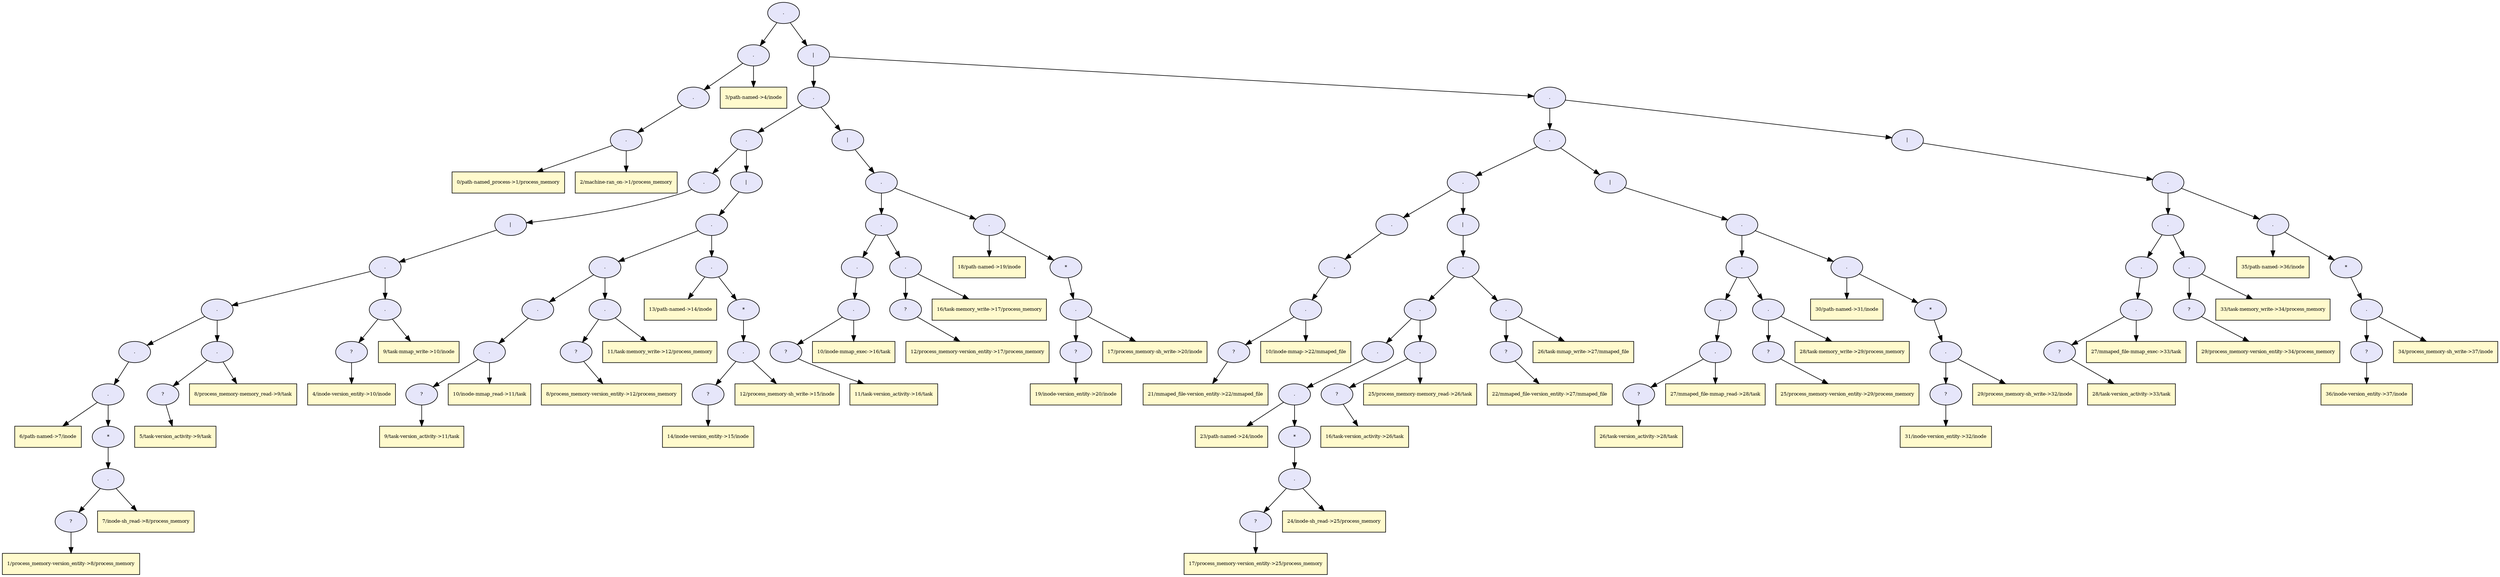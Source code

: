 digraph RGL__DirectedAdjacencyGraph {133[fontsize = 8,label = ".",shape = ellipse, fillcolor="#e6e6fa", style = filled]

133 -> 5[fontsize = 8, color="#000000"]

5[fontsize = 8,label = ".",shape = ellipse, fillcolor="#e6e6fa", style = filled]

5 -> 3[fontsize = 8, color="#000000"]

3[fontsize = 8,label = ".",shape = ellipse, fillcolor="#e6e6fa", style = filled]

3 -> 2[fontsize = 8, color="#000000"]

2[fontsize = 8,label = ".",shape = ellipse, fillcolor="#e6e6fa", style = filled]

2 -> 0[fontsize = 8, color="#000000"]

0[fontsize = 8,label = "0/path-named_process->1/process_memory",shape = rectangle, fillcolor="#fffacd", style = filled]

2 -> 1[fontsize = 8, color="#000000"]

1[fontsize = 8,label = "2/machine-ran_on->1/process_memory",shape = rectangle, fillcolor="#fffacd", style = filled]

5 -> 4[fontsize = 8, color="#000000"]

4[fontsize = 8,label = "3/path-named->4/inode",shape = rectangle, fillcolor="#fffacd", style = filled]

133 -> 132[fontsize = 8, color="#000000"]

132[fontsize = 8,label = "|",shape = ellipse, fillcolor="#e6e6fa", style = filled]

132 -> 65[fontsize = 8, color="#000000"]

65[fontsize = 8,label = ".",shape = ellipse, fillcolor="#e6e6fa", style = filled]

65 -> 45[fontsize = 8, color="#000000"]

45[fontsize = 8,label = ".",shape = ellipse, fillcolor="#e6e6fa", style = filled]

45 -> 25[fontsize = 8, color="#000000"]

25[fontsize = 8,label = ".",shape = ellipse, fillcolor="#e6e6fa", style = filled]

25 -> 24[fontsize = 8, color="#000000"]

24[fontsize = 8,label = "|",shape = ellipse, fillcolor="#e6e6fa", style = filled]

24 -> 23[fontsize = 8, color="#000000"]

23[fontsize = 8,label = ".",shape = ellipse, fillcolor="#e6e6fa", style = filled]

23 -> 18[fontsize = 8, color="#000000"]

18[fontsize = 8,label = ".",shape = ellipse, fillcolor="#e6e6fa", style = filled]

18 -> 13[fontsize = 8, color="#000000"]

13[fontsize = 8,label = ".",shape = ellipse, fillcolor="#e6e6fa", style = filled]

13 -> 12[fontsize = 8, color="#000000"]

12[fontsize = 8,label = ".",shape = ellipse, fillcolor="#e6e6fa", style = filled]

12 -> 6[fontsize = 8, color="#000000"]

6[fontsize = 8,label = "6/path-named->7/inode",shape = rectangle, fillcolor="#fffacd", style = filled]

12 -> 11[fontsize = 8, color="#000000"]

11[fontsize = 8,label = "*",shape = ellipse, fillcolor="#e6e6fa", style = filled]

11 -> 10[fontsize = 8, color="#000000"]

10[fontsize = 8,label = ".",shape = ellipse, fillcolor="#e6e6fa", style = filled]

10 -> 8[fontsize = 8, color="#000000"]

8[fontsize = 8,label = "?",shape = ellipse, fillcolor="#e6e6fa", style = filled]

8 -> 7[fontsize = 8, color="#000000"]

7[fontsize = 8,label = "1/process_memory-version_entity->8/process_memory",shape = rectangle, fillcolor="#fffacd", style = filled]

10 -> 9[fontsize = 8, color="#000000"]

9[fontsize = 8,label = "7/inode-sh_read->8/process_memory",shape = rectangle, fillcolor="#fffacd", style = filled]

18 -> 17[fontsize = 8, color="#000000"]

17[fontsize = 8,label = ".",shape = ellipse, fillcolor="#e6e6fa", style = filled]

17 -> 15[fontsize = 8, color="#000000"]

15[fontsize = 8,label = "?",shape = ellipse, fillcolor="#e6e6fa", style = filled]

15 -> 14[fontsize = 8, color="#000000"]

14[fontsize = 8,label = "5/task-version_activity->9/task",shape = rectangle, fillcolor="#fffacd", style = filled]

17 -> 16[fontsize = 8, color="#000000"]

16[fontsize = 8,label = "8/process_memory-memory_read->9/task",shape = rectangle, fillcolor="#fffacd", style = filled]

23 -> 22[fontsize = 8, color="#000000"]

22[fontsize = 8,label = ".",shape = ellipse, fillcolor="#e6e6fa", style = filled]

22 -> 20[fontsize = 8, color="#000000"]

20[fontsize = 8,label = "?",shape = ellipse, fillcolor="#e6e6fa", style = filled]

20 -> 19[fontsize = 8, color="#000000"]

19[fontsize = 8,label = "4/inode-version_entity->10/inode",shape = rectangle, fillcolor="#fffacd", style = filled]

22 -> 21[fontsize = 8, color="#000000"]

21[fontsize = 8,label = "9/task-mmap_write->10/inode",shape = rectangle, fillcolor="#fffacd", style = filled]

45 -> 44[fontsize = 8, color="#000000"]

44[fontsize = 8,label = "|",shape = ellipse, fillcolor="#e6e6fa", style = filled]

44 -> 43[fontsize = 8, color="#000000"]

43[fontsize = 8,label = ".",shape = ellipse, fillcolor="#e6e6fa", style = filled]

43 -> 35[fontsize = 8, color="#000000"]

35[fontsize = 8,label = ".",shape = ellipse, fillcolor="#e6e6fa", style = filled]

35 -> 30[fontsize = 8, color="#000000"]

30[fontsize = 8,label = ".",shape = ellipse, fillcolor="#e6e6fa", style = filled]

30 -> 29[fontsize = 8, color="#000000"]

29[fontsize = 8,label = ".",shape = ellipse, fillcolor="#e6e6fa", style = filled]

29 -> 27[fontsize = 8, color="#000000"]

27[fontsize = 8,label = "?",shape = ellipse, fillcolor="#e6e6fa", style = filled]

27 -> 26[fontsize = 8, color="#000000"]

26[fontsize = 8,label = "9/task-version_activity->11/task",shape = rectangle, fillcolor="#fffacd", style = filled]

29 -> 28[fontsize = 8, color="#000000"]

28[fontsize = 8,label = "10/inode-mmap_read->11/task",shape = rectangle, fillcolor="#fffacd", style = filled]

35 -> 34[fontsize = 8, color="#000000"]

34[fontsize = 8,label = ".",shape = ellipse, fillcolor="#e6e6fa", style = filled]

34 -> 32[fontsize = 8, color="#000000"]

32[fontsize = 8,label = "?",shape = ellipse, fillcolor="#e6e6fa", style = filled]

32 -> 31[fontsize = 8, color="#000000"]

31[fontsize = 8,label = "8/process_memory-version_entity->12/process_memory",shape = rectangle, fillcolor="#fffacd", style = filled]

34 -> 33[fontsize = 8, color="#000000"]

33[fontsize = 8,label = "11/task-memory_write->12/process_memory",shape = rectangle, fillcolor="#fffacd", style = filled]

43 -> 42[fontsize = 8, color="#000000"]

42[fontsize = 8,label = ".",shape = ellipse, fillcolor="#e6e6fa", style = filled]

42 -> 36[fontsize = 8, color="#000000"]

36[fontsize = 8,label = "13/path-named->14/inode",shape = rectangle, fillcolor="#fffacd", style = filled]

42 -> 41[fontsize = 8, color="#000000"]

41[fontsize = 8,label = "*",shape = ellipse, fillcolor="#e6e6fa", style = filled]

41 -> 40[fontsize = 8, color="#000000"]

40[fontsize = 8,label = ".",shape = ellipse, fillcolor="#e6e6fa", style = filled]

40 -> 38[fontsize = 8, color="#000000"]

38[fontsize = 8,label = "?",shape = ellipse, fillcolor="#e6e6fa", style = filled]

38 -> 37[fontsize = 8, color="#000000"]

37[fontsize = 8,label = "14/inode-version_entity->15/inode",shape = rectangle, fillcolor="#fffacd", style = filled]

40 -> 39[fontsize = 8, color="#000000"]

39[fontsize = 8,label = "12/process_memory-sh_write->15/inode",shape = rectangle, fillcolor="#fffacd", style = filled]

65 -> 64[fontsize = 8, color="#000000"]

64[fontsize = 8,label = "|",shape = ellipse, fillcolor="#e6e6fa", style = filled]

64 -> 63[fontsize = 8, color="#000000"]

63[fontsize = 8,label = ".",shape = ellipse, fillcolor="#e6e6fa", style = filled]

63 -> 55[fontsize = 8, color="#000000"]

55[fontsize = 8,label = ".",shape = ellipse, fillcolor="#e6e6fa", style = filled]

55 -> 50[fontsize = 8, color="#000000"]

50[fontsize = 8,label = ".",shape = ellipse, fillcolor="#e6e6fa", style = filled]

50 -> 49[fontsize = 8, color="#000000"]

49[fontsize = 8,label = ".",shape = ellipse, fillcolor="#e6e6fa", style = filled]

49 -> 47[fontsize = 8, color="#000000"]

47[fontsize = 8,label = "?",shape = ellipse, fillcolor="#e6e6fa", style = filled]

47 -> 46[fontsize = 8, color="#000000"]

46[fontsize = 8,label = "11/task-version_activity->16/task",shape = rectangle, fillcolor="#fffacd", style = filled]

49 -> 48[fontsize = 8, color="#000000"]

48[fontsize = 8,label = "10/inode-mmap_exec->16/task",shape = rectangle, fillcolor="#fffacd", style = filled]

55 -> 54[fontsize = 8, color="#000000"]

54[fontsize = 8,label = ".",shape = ellipse, fillcolor="#e6e6fa", style = filled]

54 -> 52[fontsize = 8, color="#000000"]

52[fontsize = 8,label = "?",shape = ellipse, fillcolor="#e6e6fa", style = filled]

52 -> 51[fontsize = 8, color="#000000"]

51[fontsize = 8,label = "12/process_memory-version_entity->17/process_memory",shape = rectangle, fillcolor="#fffacd", style = filled]

54 -> 53[fontsize = 8, color="#000000"]

53[fontsize = 8,label = "16/task-memory_write->17/process_memory",shape = rectangle, fillcolor="#fffacd", style = filled]

63 -> 62[fontsize = 8, color="#000000"]

62[fontsize = 8,label = ".",shape = ellipse, fillcolor="#e6e6fa", style = filled]

62 -> 56[fontsize = 8, color="#000000"]

56[fontsize = 8,label = "18/path-named->19/inode",shape = rectangle, fillcolor="#fffacd", style = filled]

62 -> 61[fontsize = 8, color="#000000"]

61[fontsize = 8,label = "*",shape = ellipse, fillcolor="#e6e6fa", style = filled]

61 -> 60[fontsize = 8, color="#000000"]

60[fontsize = 8,label = ".",shape = ellipse, fillcolor="#e6e6fa", style = filled]

60 -> 58[fontsize = 8, color="#000000"]

58[fontsize = 8,label = "?",shape = ellipse, fillcolor="#e6e6fa", style = filled]

58 -> 57[fontsize = 8, color="#000000"]

57[fontsize = 8,label = "19/inode-version_entity->20/inode",shape = rectangle, fillcolor="#fffacd", style = filled]

60 -> 59[fontsize = 8, color="#000000"]

59[fontsize = 8,label = "17/process_memory-sh_write->20/inode",shape = rectangle, fillcolor="#fffacd", style = filled]

132 -> 131[fontsize = 8, color="#000000"]

131[fontsize = 8,label = ".",shape = ellipse, fillcolor="#e6e6fa", style = filled]

131 -> 111[fontsize = 8, color="#000000"]

111[fontsize = 8,label = ".",shape = ellipse, fillcolor="#e6e6fa", style = filled]

111 -> 91[fontsize = 8, color="#000000"]

91[fontsize = 8,label = ".",shape = ellipse, fillcolor="#e6e6fa", style = filled]

91 -> 71[fontsize = 8, color="#000000"]

71[fontsize = 8,label = ".",shape = ellipse, fillcolor="#e6e6fa", style = filled]

71 -> 70[fontsize = 8, color="#000000"]

70[fontsize = 8,label = ".",shape = ellipse, fillcolor="#e6e6fa", style = filled]

70 -> 69[fontsize = 8, color="#000000"]

69[fontsize = 8,label = ".",shape = ellipse, fillcolor="#e6e6fa", style = filled]

69 -> 67[fontsize = 8, color="#000000"]

67[fontsize = 8,label = "?",shape = ellipse, fillcolor="#e6e6fa", style = filled]

67 -> 66[fontsize = 8, color="#000000"]

66[fontsize = 8,label = "21/mmaped_file-version_entity->22/mmaped_file",shape = rectangle, fillcolor="#fffacd", style = filled]

69 -> 68[fontsize = 8, color="#000000"]

68[fontsize = 8,label = "10/inode-mmap->22/mmaped_file",shape = rectangle, fillcolor="#fffacd", style = filled]

91 -> 90[fontsize = 8, color="#000000"]

90[fontsize = 8,label = "|",shape = ellipse, fillcolor="#e6e6fa", style = filled]

90 -> 89[fontsize = 8, color="#000000"]

89[fontsize = 8,label = ".",shape = ellipse, fillcolor="#e6e6fa", style = filled]

89 -> 84[fontsize = 8, color="#000000"]

84[fontsize = 8,label = ".",shape = ellipse, fillcolor="#e6e6fa", style = filled]

84 -> 79[fontsize = 8, color="#000000"]

79[fontsize = 8,label = ".",shape = ellipse, fillcolor="#e6e6fa", style = filled]

79 -> 78[fontsize = 8, color="#000000"]

78[fontsize = 8,label = ".",shape = ellipse, fillcolor="#e6e6fa", style = filled]

78 -> 72[fontsize = 8, color="#000000"]

72[fontsize = 8,label = "23/path-named->24/inode",shape = rectangle, fillcolor="#fffacd", style = filled]

78 -> 77[fontsize = 8, color="#000000"]

77[fontsize = 8,label = "*",shape = ellipse, fillcolor="#e6e6fa", style = filled]

77 -> 76[fontsize = 8, color="#000000"]

76[fontsize = 8,label = ".",shape = ellipse, fillcolor="#e6e6fa", style = filled]

76 -> 74[fontsize = 8, color="#000000"]

74[fontsize = 8,label = "?",shape = ellipse, fillcolor="#e6e6fa", style = filled]

74 -> 73[fontsize = 8, color="#000000"]

73[fontsize = 8,label = "17/process_memory-version_entity->25/process_memory",shape = rectangle, fillcolor="#fffacd", style = filled]

76 -> 75[fontsize = 8, color="#000000"]

75[fontsize = 8,label = "24/inode-sh_read->25/process_memory",shape = rectangle, fillcolor="#fffacd", style = filled]

84 -> 83[fontsize = 8, color="#000000"]

83[fontsize = 8,label = ".",shape = ellipse, fillcolor="#e6e6fa", style = filled]

83 -> 81[fontsize = 8, color="#000000"]

81[fontsize = 8,label = "?",shape = ellipse, fillcolor="#e6e6fa", style = filled]

81 -> 80[fontsize = 8, color="#000000"]

80[fontsize = 8,label = "16/task-version_activity->26/task",shape = rectangle, fillcolor="#fffacd", style = filled]

83 -> 82[fontsize = 8, color="#000000"]

82[fontsize = 8,label = "25/process_memory-memory_read->26/task",shape = rectangle, fillcolor="#fffacd", style = filled]

89 -> 88[fontsize = 8, color="#000000"]

88[fontsize = 8,label = ".",shape = ellipse, fillcolor="#e6e6fa", style = filled]

88 -> 86[fontsize = 8, color="#000000"]

86[fontsize = 8,label = "?",shape = ellipse, fillcolor="#e6e6fa", style = filled]

86 -> 85[fontsize = 8, color="#000000"]

85[fontsize = 8,label = "22/mmaped_file-version_entity->27/mmaped_file",shape = rectangle, fillcolor="#fffacd", style = filled]

88 -> 87[fontsize = 8, color="#000000"]

87[fontsize = 8,label = "26/task-mmap_write->27/mmaped_file",shape = rectangle, fillcolor="#fffacd", style = filled]

111 -> 110[fontsize = 8, color="#000000"]

110[fontsize = 8,label = "|",shape = ellipse, fillcolor="#e6e6fa", style = filled]

110 -> 109[fontsize = 8, color="#000000"]

109[fontsize = 8,label = ".",shape = ellipse, fillcolor="#e6e6fa", style = filled]

109 -> 101[fontsize = 8, color="#000000"]

101[fontsize = 8,label = ".",shape = ellipse, fillcolor="#e6e6fa", style = filled]

101 -> 96[fontsize = 8, color="#000000"]

96[fontsize = 8,label = ".",shape = ellipse, fillcolor="#e6e6fa", style = filled]

96 -> 95[fontsize = 8, color="#000000"]

95[fontsize = 8,label = ".",shape = ellipse, fillcolor="#e6e6fa", style = filled]

95 -> 93[fontsize = 8, color="#000000"]

93[fontsize = 8,label = "?",shape = ellipse, fillcolor="#e6e6fa", style = filled]

93 -> 92[fontsize = 8, color="#000000"]

92[fontsize = 8,label = "26/task-version_activity->28/task",shape = rectangle, fillcolor="#fffacd", style = filled]

95 -> 94[fontsize = 8, color="#000000"]

94[fontsize = 8,label = "27/mmaped_file-mmap_read->28/task",shape = rectangle, fillcolor="#fffacd", style = filled]

101 -> 100[fontsize = 8, color="#000000"]

100[fontsize = 8,label = ".",shape = ellipse, fillcolor="#e6e6fa", style = filled]

100 -> 98[fontsize = 8, color="#000000"]

98[fontsize = 8,label = "?",shape = ellipse, fillcolor="#e6e6fa", style = filled]

98 -> 97[fontsize = 8, color="#000000"]

97[fontsize = 8,label = "25/process_memory-version_entity->29/process_memory",shape = rectangle, fillcolor="#fffacd", style = filled]

100 -> 99[fontsize = 8, color="#000000"]

99[fontsize = 8,label = "28/task-memory_write->29/process_memory",shape = rectangle, fillcolor="#fffacd", style = filled]

109 -> 108[fontsize = 8, color="#000000"]

108[fontsize = 8,label = ".",shape = ellipse, fillcolor="#e6e6fa", style = filled]

108 -> 102[fontsize = 8, color="#000000"]

102[fontsize = 8,label = "30/path-named->31/inode",shape = rectangle, fillcolor="#fffacd", style = filled]

108 -> 107[fontsize = 8, color="#000000"]

107[fontsize = 8,label = "*",shape = ellipse, fillcolor="#e6e6fa", style = filled]

107 -> 106[fontsize = 8, color="#000000"]

106[fontsize = 8,label = ".",shape = ellipse, fillcolor="#e6e6fa", style = filled]

106 -> 104[fontsize = 8, color="#000000"]

104[fontsize = 8,label = "?",shape = ellipse, fillcolor="#e6e6fa", style = filled]

104 -> 103[fontsize = 8, color="#000000"]

103[fontsize = 8,label = "31/inode-version_entity->32/inode",shape = rectangle, fillcolor="#fffacd", style = filled]

106 -> 105[fontsize = 8, color="#000000"]

105[fontsize = 8,label = "29/process_memory-sh_write->32/inode",shape = rectangle, fillcolor="#fffacd", style = filled]

131 -> 130[fontsize = 8, color="#000000"]

130[fontsize = 8,label = "|",shape = ellipse, fillcolor="#e6e6fa", style = filled]

130 -> 129[fontsize = 8, color="#000000"]

129[fontsize = 8,label = ".",shape = ellipse, fillcolor="#e6e6fa", style = filled]

129 -> 121[fontsize = 8, color="#000000"]

121[fontsize = 8,label = ".",shape = ellipse, fillcolor="#e6e6fa", style = filled]

121 -> 116[fontsize = 8, color="#000000"]

116[fontsize = 8,label = ".",shape = ellipse, fillcolor="#e6e6fa", style = filled]

116 -> 115[fontsize = 8, color="#000000"]

115[fontsize = 8,label = ".",shape = ellipse, fillcolor="#e6e6fa", style = filled]

115 -> 113[fontsize = 8, color="#000000"]

113[fontsize = 8,label = "?",shape = ellipse, fillcolor="#e6e6fa", style = filled]

113 -> 112[fontsize = 8, color="#000000"]

112[fontsize = 8,label = "28/task-version_activity->33/task",shape = rectangle, fillcolor="#fffacd", style = filled]

115 -> 114[fontsize = 8, color="#000000"]

114[fontsize = 8,label = "27/mmaped_file-mmap_exec->33/task",shape = rectangle, fillcolor="#fffacd", style = filled]

121 -> 120[fontsize = 8, color="#000000"]

120[fontsize = 8,label = ".",shape = ellipse, fillcolor="#e6e6fa", style = filled]

120 -> 118[fontsize = 8, color="#000000"]

118[fontsize = 8,label = "?",shape = ellipse, fillcolor="#e6e6fa", style = filled]

118 -> 117[fontsize = 8, color="#000000"]

117[fontsize = 8,label = "29/process_memory-version_entity->34/process_memory",shape = rectangle, fillcolor="#fffacd", style = filled]

120 -> 119[fontsize = 8, color="#000000"]

119[fontsize = 8,label = "33/task-memory_write->34/process_memory",shape = rectangle, fillcolor="#fffacd", style = filled]

129 -> 128[fontsize = 8, color="#000000"]

128[fontsize = 8,label = ".",shape = ellipse, fillcolor="#e6e6fa", style = filled]

128 -> 122[fontsize = 8, color="#000000"]

122[fontsize = 8,label = "35/path-named->36/inode",shape = rectangle, fillcolor="#fffacd", style = filled]

128 -> 127[fontsize = 8, color="#000000"]

127[fontsize = 8,label = "*",shape = ellipse, fillcolor="#e6e6fa", style = filled]

127 -> 126[fontsize = 8, color="#000000"]

126[fontsize = 8,label = ".",shape = ellipse, fillcolor="#e6e6fa", style = filled]

126 -> 124[fontsize = 8, color="#000000"]

124[fontsize = 8,label = "?",shape = ellipse, fillcolor="#e6e6fa", style = filled]

124 -> 123[fontsize = 8, color="#000000"]

123[fontsize = 8,label = "36/inode-version_entity->37/inode",shape = rectangle, fillcolor="#fffacd", style = filled]

126 -> 125[fontsize = 8, color="#000000"]

125[fontsize = 8,label = "34/process_memory-sh_write->37/inode",shape = rectangle, fillcolor="#fffacd", style = filled]

}